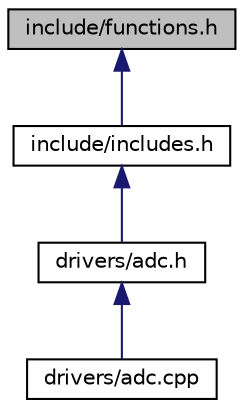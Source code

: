 digraph G
{
  edge [fontname="Helvetica",fontsize="10",labelfontname="Helvetica",labelfontsize="10"];
  node [fontname="Helvetica",fontsize="10",shape=record];
  Node1 [label="include/functions.h",height=0.2,width=0.4,color="black", fillcolor="grey75", style="filled" fontcolor="black"];
  Node1 -> Node2 [dir=back,color="midnightblue",fontsize="10",style="solid",fontname="Helvetica"];
  Node2 [label="include/includes.h",height=0.2,width=0.4,color="black", fillcolor="white", style="filled",URL="$includes_8h.html"];
  Node2 -> Node3 [dir=back,color="midnightblue",fontsize="10",style="solid",fontname="Helvetica"];
  Node3 [label="drivers/adc.h",height=0.2,width=0.4,color="black", fillcolor="white", style="filled",URL="$adc_8h.html"];
  Node3 -> Node4 [dir=back,color="midnightblue",fontsize="10",style="solid",fontname="Helvetica"];
  Node4 [label="drivers/adc.cpp",height=0.2,width=0.4,color="black", fillcolor="white", style="filled",URL="$drivers_2adc_8cpp.html"];
}
